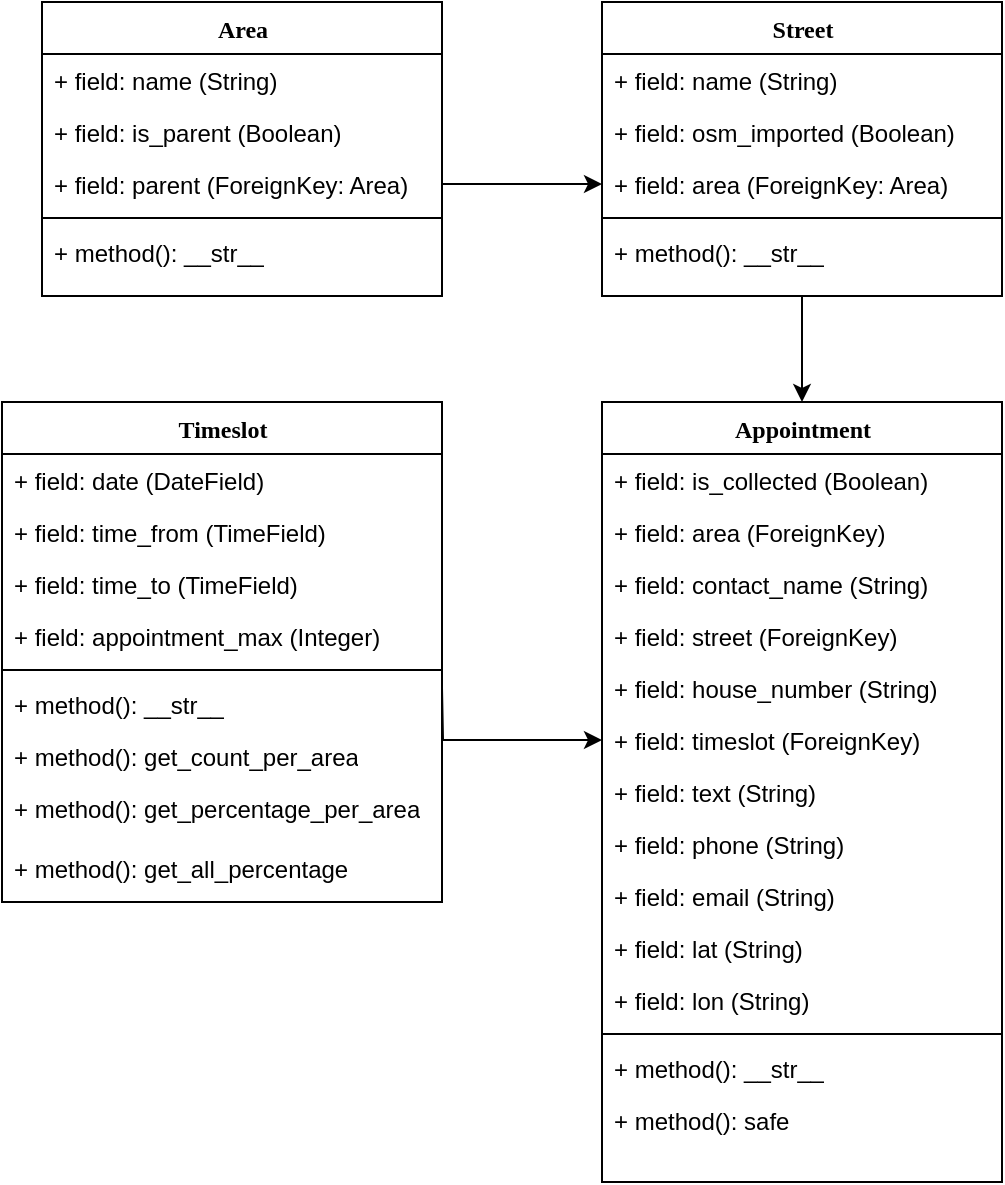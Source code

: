 <mxfile version="23.1.5" type="device">
  <diagram name="Page-1" id="9f46799a-70d6-7492-0946-bef42562c5a5">
    <mxGraphModel dx="1674" dy="790" grid="1" gridSize="10" guides="1" tooltips="1" connect="1" arrows="1" fold="1" page="1" pageScale="1" pageWidth="1100" pageHeight="850" background="none" math="0" shadow="0">
      <root>
        <mxCell id="0" />
        <mxCell id="1" parent="0" />
        <mxCell id="78961159f06e98e8-17" value="Area" style="swimlane;html=1;fontStyle=1;align=center;verticalAlign=top;childLayout=stackLayout;horizontal=1;startSize=26;horizontalStack=0;resizeParent=1;resizeLast=0;collapsible=1;marginBottom=0;swimlaneFillColor=#ffffff;rounded=0;shadow=0;comic=0;labelBackgroundColor=none;strokeWidth=1;fillColor=none;fontFamily=Verdana;fontSize=12" parent="1" vertex="1">
          <mxGeometry x="120" y="80" width="200" height="147" as="geometry" />
        </mxCell>
        <mxCell id="78961159f06e98e8-21" value="+ field: name (String)" style="text;html=1;strokeColor=none;fillColor=none;align=left;verticalAlign=top;spacingLeft=4;spacingRight=4;whiteSpace=wrap;overflow=hidden;rotatable=0;points=[[0,0.5],[1,0.5]];portConstraint=eastwest;" parent="78961159f06e98e8-17" vertex="1">
          <mxGeometry y="26" width="200" height="26" as="geometry" />
        </mxCell>
        <mxCell id="78961159f06e98e8-23" value="+ field: is_parent (Boolean)" style="text;html=1;strokeColor=none;fillColor=none;align=left;verticalAlign=top;spacingLeft=4;spacingRight=4;whiteSpace=wrap;overflow=hidden;rotatable=0;points=[[0,0.5],[1,0.5]];portConstraint=eastwest;" parent="78961159f06e98e8-17" vertex="1">
          <mxGeometry y="52" width="200" height="26" as="geometry" />
        </mxCell>
        <mxCell id="78961159f06e98e8-25" value="+ field: parent (ForeignKey: Area)" style="text;html=1;strokeColor=none;fillColor=none;align=left;verticalAlign=top;spacingLeft=4;spacingRight=4;whiteSpace=wrap;overflow=hidden;rotatable=0;points=[[0,0.5],[1,0.5]];portConstraint=eastwest;" parent="78961159f06e98e8-17" vertex="1">
          <mxGeometry y="78" width="200" height="26" as="geometry" />
        </mxCell>
        <mxCell id="78961159f06e98e8-19" value="" style="line;html=1;strokeWidth=1;fillColor=none;align=left;verticalAlign=middle;spacingTop=-1;spacingLeft=3;spacingRight=3;rotatable=0;labelPosition=right;points=[];portConstraint=eastwest;" parent="78961159f06e98e8-17" vertex="1">
          <mxGeometry y="104" width="200" height="8" as="geometry" />
        </mxCell>
        <mxCell id="78961159f06e98e8-20" value="+ method(): __str__" style="text;html=1;strokeColor=none;fillColor=none;align=left;verticalAlign=top;spacingLeft=4;spacingRight=4;whiteSpace=wrap;overflow=hidden;rotatable=0;points=[[0,0.5],[1,0.5]];portConstraint=eastwest;" parent="78961159f06e98e8-17" vertex="1">
          <mxGeometry y="112" width="200" height="26" as="geometry" />
        </mxCell>
        <mxCell id="dk_n2xIRbGk2eNx0pk4B-47" style="edgeStyle=orthogonalEdgeStyle;rounded=0;orthogonalLoop=1;jettySize=auto;html=1;exitX=0.5;exitY=1;exitDx=0;exitDy=0;entryX=0.5;entryY=0;entryDx=0;entryDy=0;" parent="1" source="dk_n2xIRbGk2eNx0pk4B-12" target="dk_n2xIRbGk2eNx0pk4B-32" edge="1">
          <mxGeometry relative="1" as="geometry" />
        </mxCell>
        <mxCell id="dk_n2xIRbGk2eNx0pk4B-12" value="Street" style="swimlane;html=1;fontStyle=1;align=center;verticalAlign=top;childLayout=stackLayout;horizontal=1;startSize=26;horizontalStack=0;resizeParent=1;resizeLast=0;collapsible=1;marginBottom=0;swimlaneFillColor=#ffffff;rounded=0;shadow=0;comic=0;labelBackgroundColor=none;strokeWidth=1;fillColor=none;fontFamily=Verdana;fontSize=12" parent="1" vertex="1">
          <mxGeometry x="400" y="80" width="200" height="147" as="geometry" />
        </mxCell>
        <mxCell id="dk_n2xIRbGk2eNx0pk4B-13" value="+ field: name (String)" style="text;html=1;strokeColor=none;fillColor=none;align=left;verticalAlign=top;spacingLeft=4;spacingRight=4;whiteSpace=wrap;overflow=hidden;rotatable=0;points=[[0,0.5],[1,0.5]];portConstraint=eastwest;" parent="dk_n2xIRbGk2eNx0pk4B-12" vertex="1">
          <mxGeometry y="26" width="200" height="26" as="geometry" />
        </mxCell>
        <mxCell id="dk_n2xIRbGk2eNx0pk4B-14" value="+ field: osm_imported (Boolean)" style="text;html=1;strokeColor=none;fillColor=none;align=left;verticalAlign=top;spacingLeft=4;spacingRight=4;whiteSpace=wrap;overflow=hidden;rotatable=0;points=[[0,0.5],[1,0.5]];portConstraint=eastwest;" parent="dk_n2xIRbGk2eNx0pk4B-12" vertex="1">
          <mxGeometry y="52" width="200" height="26" as="geometry" />
        </mxCell>
        <mxCell id="dk_n2xIRbGk2eNx0pk4B-15" value="+ field: area (ForeignKey: Area)" style="text;html=1;strokeColor=none;fillColor=none;align=left;verticalAlign=top;spacingLeft=4;spacingRight=4;whiteSpace=wrap;overflow=hidden;rotatable=0;points=[[0,0.5],[1,0.5]];portConstraint=eastwest;" parent="dk_n2xIRbGk2eNx0pk4B-12" vertex="1">
          <mxGeometry y="78" width="200" height="26" as="geometry" />
        </mxCell>
        <mxCell id="dk_n2xIRbGk2eNx0pk4B-16" value="" style="line;html=1;strokeWidth=1;fillColor=none;align=left;verticalAlign=middle;spacingTop=-1;spacingLeft=3;spacingRight=3;rotatable=0;labelPosition=right;points=[];portConstraint=eastwest;" parent="dk_n2xIRbGk2eNx0pk4B-12" vertex="1">
          <mxGeometry y="104" width="200" height="8" as="geometry" />
        </mxCell>
        <mxCell id="dk_n2xIRbGk2eNx0pk4B-17" value="+ method(): __str__" style="text;html=1;strokeColor=none;fillColor=none;align=left;verticalAlign=top;spacingLeft=4;spacingRight=4;whiteSpace=wrap;overflow=hidden;rotatable=0;points=[[0,0.5],[1,0.5]];portConstraint=eastwest;" parent="dk_n2xIRbGk2eNx0pk4B-12" vertex="1">
          <mxGeometry y="112" width="200" height="26" as="geometry" />
        </mxCell>
        <mxCell id="dk_n2xIRbGk2eNx0pk4B-19" style="edgeStyle=orthogonalEdgeStyle;rounded=0;orthogonalLoop=1;jettySize=auto;html=1;exitX=1;exitY=0.5;exitDx=0;exitDy=0;entryX=0;entryY=0.5;entryDx=0;entryDy=0;" parent="1" source="78961159f06e98e8-25" target="dk_n2xIRbGk2eNx0pk4B-15" edge="1">
          <mxGeometry relative="1" as="geometry" />
        </mxCell>
        <mxCell id="dk_n2xIRbGk2eNx0pk4B-20" value="Timeslot" style="swimlane;html=1;fontStyle=1;align=center;verticalAlign=top;childLayout=stackLayout;horizontal=1;startSize=26;horizontalStack=0;resizeParent=1;resizeLast=0;collapsible=1;marginBottom=0;swimlaneFillColor=#ffffff;rounded=0;shadow=0;comic=0;labelBackgroundColor=none;strokeWidth=1;fillColor=none;fontFamily=Verdana;fontSize=12" parent="1" vertex="1">
          <mxGeometry x="100" y="280" width="220" height="250" as="geometry" />
        </mxCell>
        <mxCell id="dk_n2xIRbGk2eNx0pk4B-21" value="+ field: date (DateField)" style="text;html=1;strokeColor=none;fillColor=none;align=left;verticalAlign=top;spacingLeft=4;spacingRight=4;whiteSpace=wrap;overflow=hidden;rotatable=0;points=[[0,0.5],[1,0.5]];portConstraint=eastwest;" parent="dk_n2xIRbGk2eNx0pk4B-20" vertex="1">
          <mxGeometry y="26" width="220" height="26" as="geometry" />
        </mxCell>
        <mxCell id="dk_n2xIRbGk2eNx0pk4B-22" value="+ field: time_from (TimeField)" style="text;html=1;strokeColor=none;fillColor=none;align=left;verticalAlign=top;spacingLeft=4;spacingRight=4;whiteSpace=wrap;overflow=hidden;rotatable=0;points=[[0,0.5],[1,0.5]];portConstraint=eastwest;" parent="dk_n2xIRbGk2eNx0pk4B-20" vertex="1">
          <mxGeometry y="52" width="220" height="26" as="geometry" />
        </mxCell>
        <mxCell id="dk_n2xIRbGk2eNx0pk4B-23" value="+ field: time_to (TimeField)" style="text;html=1;strokeColor=none;fillColor=none;align=left;verticalAlign=top;spacingLeft=4;spacingRight=4;whiteSpace=wrap;overflow=hidden;rotatable=0;points=[[0,0.5],[1,0.5]];portConstraint=eastwest;" parent="dk_n2xIRbGk2eNx0pk4B-20" vertex="1">
          <mxGeometry y="78" width="220" height="26" as="geometry" />
        </mxCell>
        <mxCell id="dk_n2xIRbGk2eNx0pk4B-29" value="+ field: appointment_max (Integer)" style="text;html=1;strokeColor=none;fillColor=none;align=left;verticalAlign=top;spacingLeft=4;spacingRight=4;whiteSpace=wrap;overflow=hidden;rotatable=0;points=[[0,0.5],[1,0.5]];portConstraint=eastwest;" parent="dk_n2xIRbGk2eNx0pk4B-20" vertex="1">
          <mxGeometry y="104" width="220" height="26" as="geometry" />
        </mxCell>
        <mxCell id="dk_n2xIRbGk2eNx0pk4B-24" value="" style="line;html=1;strokeWidth=1;fillColor=none;align=left;verticalAlign=middle;spacingTop=-1;spacingLeft=3;spacingRight=3;rotatable=0;labelPosition=right;points=[];portConstraint=eastwest;" parent="dk_n2xIRbGk2eNx0pk4B-20" vertex="1">
          <mxGeometry y="130" width="220" height="8" as="geometry" />
        </mxCell>
        <mxCell id="dk_n2xIRbGk2eNx0pk4B-25" value="+ method(): __str__" style="text;html=1;strokeColor=none;fillColor=none;align=left;verticalAlign=top;spacingLeft=4;spacingRight=4;whiteSpace=wrap;overflow=hidden;rotatable=0;points=[[0,0.5],[1,0.5]];portConstraint=eastwest;" parent="dk_n2xIRbGk2eNx0pk4B-20" vertex="1">
          <mxGeometry y="138" width="220" height="26" as="geometry" />
        </mxCell>
        <mxCell id="dk_n2xIRbGk2eNx0pk4B-30" value="+ method(): get_count_per_area" style="text;html=1;strokeColor=none;fillColor=none;align=left;verticalAlign=top;spacingLeft=4;spacingRight=4;whiteSpace=wrap;overflow=hidden;rotatable=0;points=[[0,0.5],[1,0.5]];portConstraint=eastwest;" parent="dk_n2xIRbGk2eNx0pk4B-20" vertex="1">
          <mxGeometry y="164" width="220" height="26" as="geometry" />
        </mxCell>
        <mxCell id="dk_n2xIRbGk2eNx0pk4B-31" value="+ method(): get_percentage_per_area" style="text;html=1;strokeColor=none;fillColor=none;align=left;verticalAlign=top;spacingLeft=4;spacingRight=4;whiteSpace=wrap;overflow=hidden;rotatable=0;points=[[0,0.5],[1,0.5]];portConstraint=eastwest;" parent="dk_n2xIRbGk2eNx0pk4B-20" vertex="1">
          <mxGeometry y="190" width="220" height="30" as="geometry" />
        </mxCell>
        <mxCell id="iWFHJy62R4fvNjKg5adY-1" value="+ method(): get_all_percentage" style="text;html=1;strokeColor=none;fillColor=none;align=left;verticalAlign=top;spacingLeft=4;spacingRight=4;whiteSpace=wrap;overflow=hidden;rotatable=0;points=[[0,0.5],[1,0.5]];portConstraint=eastwest;" vertex="1" parent="dk_n2xIRbGk2eNx0pk4B-20">
          <mxGeometry y="220" width="220" height="30" as="geometry" />
        </mxCell>
        <mxCell id="dk_n2xIRbGk2eNx0pk4B-32" value="Appointment" style="swimlane;html=1;fontStyle=1;align=center;verticalAlign=top;childLayout=stackLayout;horizontal=1;startSize=26;horizontalStack=0;resizeParent=1;resizeLast=0;collapsible=1;marginBottom=0;swimlaneFillColor=#ffffff;rounded=0;shadow=0;comic=0;labelBackgroundColor=none;strokeWidth=1;fillColor=none;fontFamily=Verdana;fontSize=12" parent="1" vertex="1">
          <mxGeometry x="400" y="280" width="200" height="390" as="geometry" />
        </mxCell>
        <mxCell id="dk_n2xIRbGk2eNx0pk4B-33" value="+ field: is_collected (Boolean)" style="text;html=1;strokeColor=none;fillColor=none;align=left;verticalAlign=top;spacingLeft=4;spacingRight=4;whiteSpace=wrap;overflow=hidden;rotatable=0;points=[[0,0.5],[1,0.5]];portConstraint=eastwest;" parent="dk_n2xIRbGk2eNx0pk4B-32" vertex="1">
          <mxGeometry y="26" width="200" height="26" as="geometry" />
        </mxCell>
        <mxCell id="dk_n2xIRbGk2eNx0pk4B-34" value="+ field: area (ForeignKey)" style="text;html=1;strokeColor=none;fillColor=none;align=left;verticalAlign=top;spacingLeft=4;spacingRight=4;whiteSpace=wrap;overflow=hidden;rotatable=0;points=[[0,0.5],[1,0.5]];portConstraint=eastwest;" parent="dk_n2xIRbGk2eNx0pk4B-32" vertex="1">
          <mxGeometry y="52" width="200" height="26" as="geometry" />
        </mxCell>
        <mxCell id="iWFHJy62R4fvNjKg5adY-2" value="+ field: contact_name (String)" style="text;html=1;strokeColor=none;fillColor=none;align=left;verticalAlign=top;spacingLeft=4;spacingRight=4;whiteSpace=wrap;overflow=hidden;rotatable=0;points=[[0,0.5],[1,0.5]];portConstraint=eastwest;" vertex="1" parent="dk_n2xIRbGk2eNx0pk4B-32">
          <mxGeometry y="78" width="200" height="26" as="geometry" />
        </mxCell>
        <mxCell id="dk_n2xIRbGk2eNx0pk4B-35" value="+ field: street (ForeignKey)" style="text;html=1;strokeColor=none;fillColor=none;align=left;verticalAlign=top;spacingLeft=4;spacingRight=4;whiteSpace=wrap;overflow=hidden;rotatable=0;points=[[0,0.5],[1,0.5]];portConstraint=eastwest;" parent="dk_n2xIRbGk2eNx0pk4B-32" vertex="1">
          <mxGeometry y="104" width="200" height="26" as="geometry" />
        </mxCell>
        <mxCell id="dk_n2xIRbGk2eNx0pk4B-36" value="+ field: house_number (String)" style="text;html=1;strokeColor=none;fillColor=none;align=left;verticalAlign=top;spacingLeft=4;spacingRight=4;whiteSpace=wrap;overflow=hidden;rotatable=0;points=[[0,0.5],[1,0.5]];portConstraint=eastwest;" parent="dk_n2xIRbGk2eNx0pk4B-32" vertex="1">
          <mxGeometry y="130" width="200" height="26" as="geometry" />
        </mxCell>
        <mxCell id="dk_n2xIRbGk2eNx0pk4B-37" value="+ field: timeslot (ForeignKey)" style="text;html=1;strokeColor=none;fillColor=none;align=left;verticalAlign=top;spacingLeft=4;spacingRight=4;whiteSpace=wrap;overflow=hidden;rotatable=0;points=[[0,0.5],[1,0.5]];portConstraint=eastwest;" parent="dk_n2xIRbGk2eNx0pk4B-32" vertex="1">
          <mxGeometry y="156" width="200" height="26" as="geometry" />
        </mxCell>
        <mxCell id="dk_n2xIRbGk2eNx0pk4B-46" value="+ field: text (String)" style="text;html=1;strokeColor=none;fillColor=none;align=left;verticalAlign=top;spacingLeft=4;spacingRight=4;whiteSpace=wrap;overflow=hidden;rotatable=0;points=[[0,0.5],[1,0.5]];portConstraint=eastwest;" parent="dk_n2xIRbGk2eNx0pk4B-32" vertex="1">
          <mxGeometry y="182" width="200" height="26" as="geometry" />
        </mxCell>
        <mxCell id="dk_n2xIRbGk2eNx0pk4B-43" value="+ field: phone (String)" style="text;html=1;strokeColor=none;fillColor=none;align=left;verticalAlign=top;spacingLeft=4;spacingRight=4;whiteSpace=wrap;overflow=hidden;rotatable=0;points=[[0,0.5],[1,0.5]];portConstraint=eastwest;" parent="dk_n2xIRbGk2eNx0pk4B-32" vertex="1">
          <mxGeometry y="208" width="200" height="26" as="geometry" />
        </mxCell>
        <mxCell id="dk_n2xIRbGk2eNx0pk4B-44" value="+ field: email (String)" style="text;html=1;strokeColor=none;fillColor=none;align=left;verticalAlign=top;spacingLeft=4;spacingRight=4;whiteSpace=wrap;overflow=hidden;rotatable=0;points=[[0,0.5],[1,0.5]];portConstraint=eastwest;" parent="dk_n2xIRbGk2eNx0pk4B-32" vertex="1">
          <mxGeometry y="234" width="200" height="26" as="geometry" />
        </mxCell>
        <mxCell id="dk_n2xIRbGk2eNx0pk4B-45" value="+ field: lat (String)" style="text;html=1;strokeColor=none;fillColor=none;align=left;verticalAlign=top;spacingLeft=4;spacingRight=4;whiteSpace=wrap;overflow=hidden;rotatable=0;points=[[0,0.5],[1,0.5]];portConstraint=eastwest;" parent="dk_n2xIRbGk2eNx0pk4B-32" vertex="1">
          <mxGeometry y="260" width="200" height="26" as="geometry" />
        </mxCell>
        <mxCell id="dk_n2xIRbGk2eNx0pk4B-38" value="+ field: lon (String)" style="text;html=1;strokeColor=none;fillColor=none;align=left;verticalAlign=top;spacingLeft=4;spacingRight=4;whiteSpace=wrap;overflow=hidden;rotatable=0;points=[[0,0.5],[1,0.5]];portConstraint=eastwest;" parent="dk_n2xIRbGk2eNx0pk4B-32" vertex="1">
          <mxGeometry y="286" width="200" height="26" as="geometry" />
        </mxCell>
        <mxCell id="dk_n2xIRbGk2eNx0pk4B-39" value="" style="line;html=1;strokeWidth=1;fillColor=none;align=left;verticalAlign=middle;spacingTop=-1;spacingLeft=3;spacingRight=3;rotatable=0;labelPosition=right;points=[];portConstraint=eastwest;" parent="dk_n2xIRbGk2eNx0pk4B-32" vertex="1">
          <mxGeometry y="312" width="200" height="8" as="geometry" />
        </mxCell>
        <mxCell id="dk_n2xIRbGk2eNx0pk4B-40" value="+ method(): __str__" style="text;html=1;strokeColor=none;fillColor=none;align=left;verticalAlign=top;spacingLeft=4;spacingRight=4;whiteSpace=wrap;overflow=hidden;rotatable=0;points=[[0,0.5],[1,0.5]];portConstraint=eastwest;" parent="dk_n2xIRbGk2eNx0pk4B-32" vertex="1">
          <mxGeometry y="320" width="200" height="26" as="geometry" />
        </mxCell>
        <mxCell id="dk_n2xIRbGk2eNx0pk4B-41" value="+ method(): safe" style="text;html=1;strokeColor=none;fillColor=none;align=left;verticalAlign=top;spacingLeft=4;spacingRight=4;whiteSpace=wrap;overflow=hidden;rotatable=0;points=[[0,0.5],[1,0.5]];portConstraint=eastwest;" parent="dk_n2xIRbGk2eNx0pk4B-32" vertex="1">
          <mxGeometry y="346" width="200" height="26" as="geometry" />
        </mxCell>
        <mxCell id="dk_n2xIRbGk2eNx0pk4B-49" style="edgeStyle=orthogonalEdgeStyle;rounded=0;orthogonalLoop=1;jettySize=auto;html=1;exitX=1;exitY=0.5;exitDx=0;exitDy=0;entryX=0;entryY=0.5;entryDx=0;entryDy=0;" parent="1" target="dk_n2xIRbGk2eNx0pk4B-37" edge="1">
          <mxGeometry relative="1" as="geometry">
            <mxPoint x="320" y="423" as="sourcePoint" />
          </mxGeometry>
        </mxCell>
      </root>
    </mxGraphModel>
  </diagram>
</mxfile>
